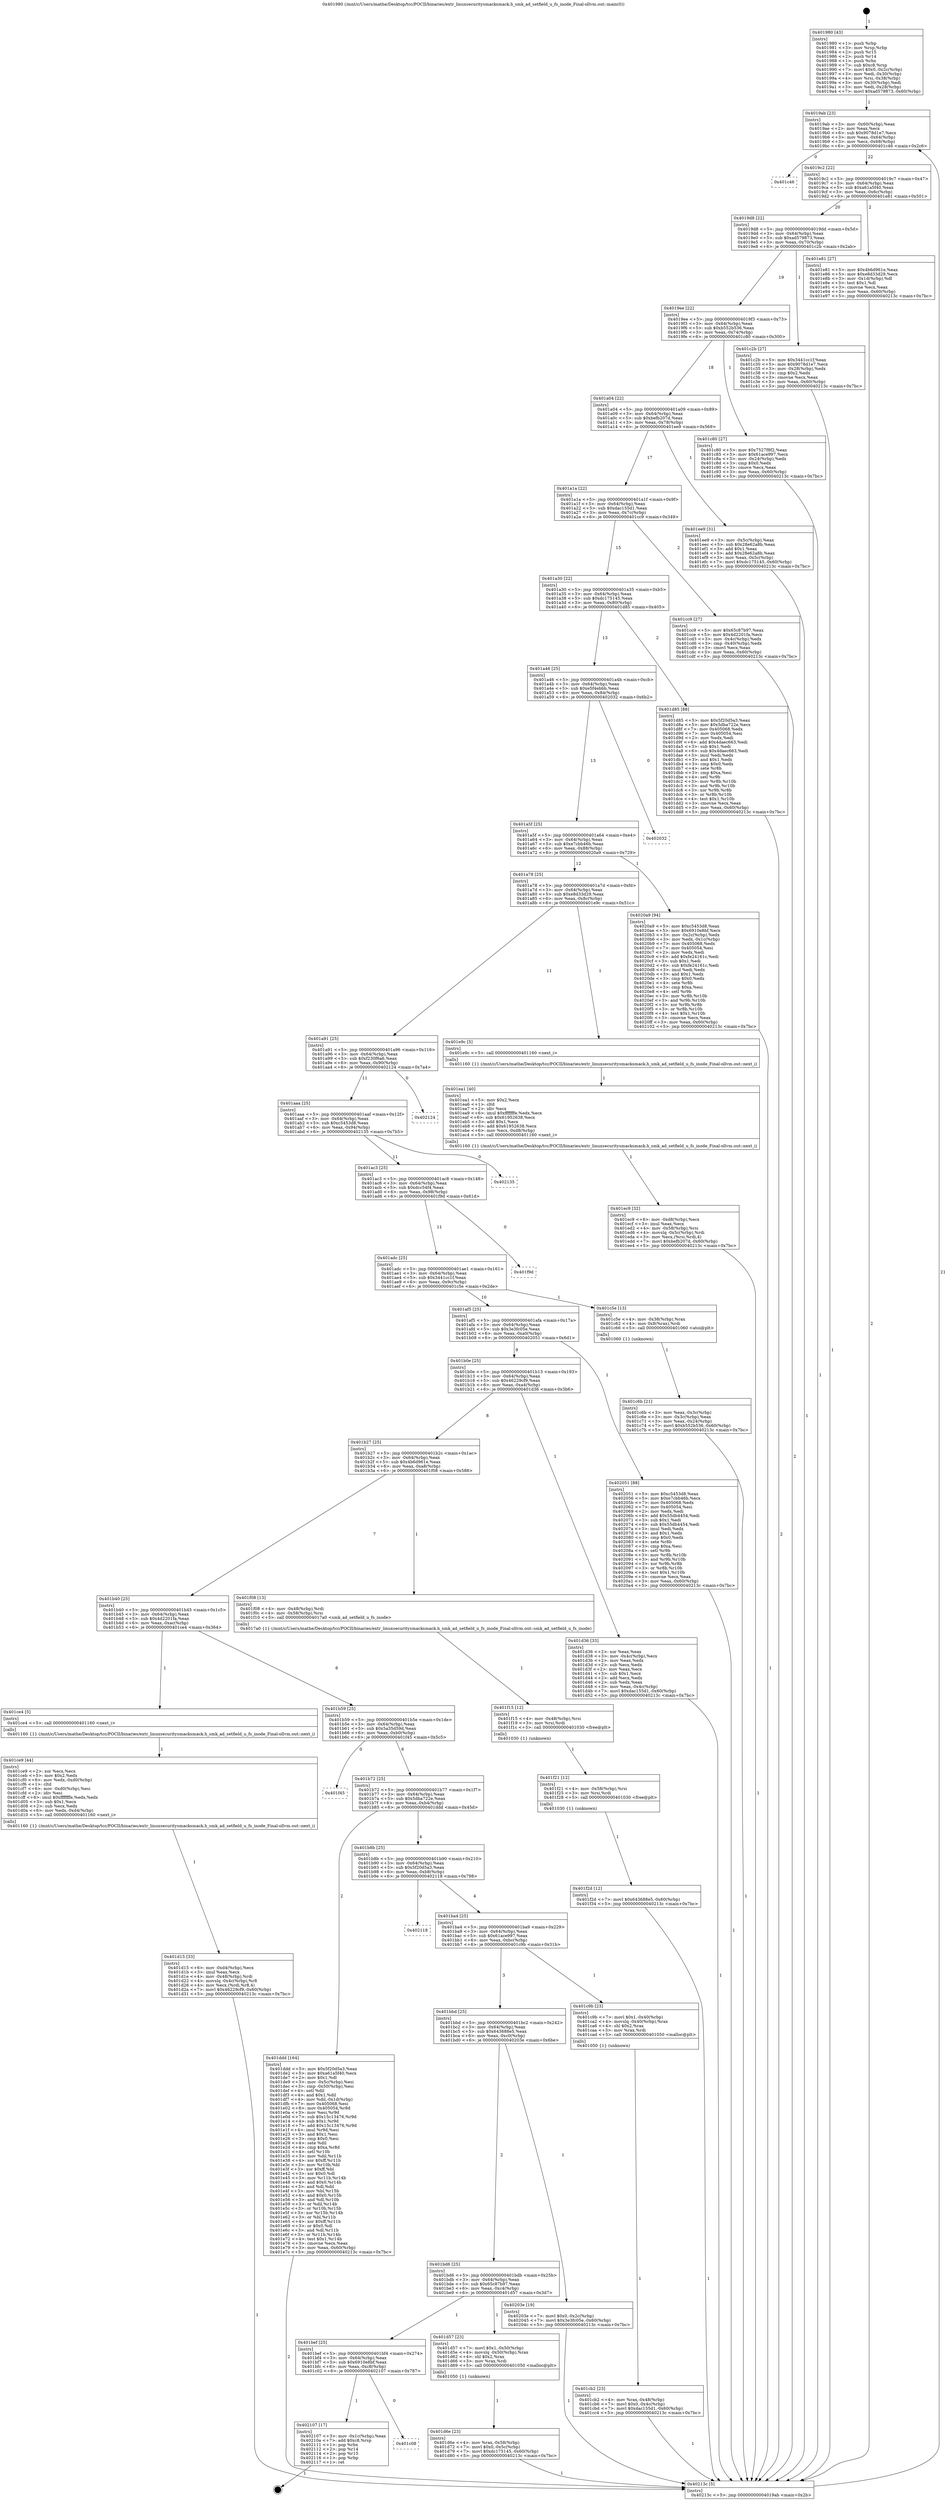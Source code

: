 digraph "0x401980" {
  label = "0x401980 (/mnt/c/Users/mathe/Desktop/tcc/POCII/binaries/extr_linuxsecuritysmacksmack.h_smk_ad_setfield_u_fs_inode_Final-ollvm.out::main(0))"
  labelloc = "t"
  node[shape=record]

  Entry [label="",width=0.3,height=0.3,shape=circle,fillcolor=black,style=filled]
  "0x4019ab" [label="{
     0x4019ab [23]\l
     | [instrs]\l
     &nbsp;&nbsp;0x4019ab \<+3\>: mov -0x60(%rbp),%eax\l
     &nbsp;&nbsp;0x4019ae \<+2\>: mov %eax,%ecx\l
     &nbsp;&nbsp;0x4019b0 \<+6\>: sub $0x9078d1e7,%ecx\l
     &nbsp;&nbsp;0x4019b6 \<+3\>: mov %eax,-0x64(%rbp)\l
     &nbsp;&nbsp;0x4019b9 \<+3\>: mov %ecx,-0x68(%rbp)\l
     &nbsp;&nbsp;0x4019bc \<+6\>: je 0000000000401c46 \<main+0x2c6\>\l
  }"]
  "0x401c46" [label="{
     0x401c46\l
  }", style=dashed]
  "0x4019c2" [label="{
     0x4019c2 [22]\l
     | [instrs]\l
     &nbsp;&nbsp;0x4019c2 \<+5\>: jmp 00000000004019c7 \<main+0x47\>\l
     &nbsp;&nbsp;0x4019c7 \<+3\>: mov -0x64(%rbp),%eax\l
     &nbsp;&nbsp;0x4019ca \<+5\>: sub $0xa61a5f40,%eax\l
     &nbsp;&nbsp;0x4019cf \<+3\>: mov %eax,-0x6c(%rbp)\l
     &nbsp;&nbsp;0x4019d2 \<+6\>: je 0000000000401e81 \<main+0x501\>\l
  }"]
  Exit [label="",width=0.3,height=0.3,shape=circle,fillcolor=black,style=filled,peripheries=2]
  "0x401e81" [label="{
     0x401e81 [27]\l
     | [instrs]\l
     &nbsp;&nbsp;0x401e81 \<+5\>: mov $0x4b6d961e,%eax\l
     &nbsp;&nbsp;0x401e86 \<+5\>: mov $0xe8d33d29,%ecx\l
     &nbsp;&nbsp;0x401e8b \<+3\>: mov -0x1d(%rbp),%dl\l
     &nbsp;&nbsp;0x401e8e \<+3\>: test $0x1,%dl\l
     &nbsp;&nbsp;0x401e91 \<+3\>: cmovne %ecx,%eax\l
     &nbsp;&nbsp;0x401e94 \<+3\>: mov %eax,-0x60(%rbp)\l
     &nbsp;&nbsp;0x401e97 \<+5\>: jmp 000000000040213c \<main+0x7bc\>\l
  }"]
  "0x4019d8" [label="{
     0x4019d8 [22]\l
     | [instrs]\l
     &nbsp;&nbsp;0x4019d8 \<+5\>: jmp 00000000004019dd \<main+0x5d\>\l
     &nbsp;&nbsp;0x4019dd \<+3\>: mov -0x64(%rbp),%eax\l
     &nbsp;&nbsp;0x4019e0 \<+5\>: sub $0xad579873,%eax\l
     &nbsp;&nbsp;0x4019e5 \<+3\>: mov %eax,-0x70(%rbp)\l
     &nbsp;&nbsp;0x4019e8 \<+6\>: je 0000000000401c2b \<main+0x2ab\>\l
  }"]
  "0x401c08" [label="{
     0x401c08\l
  }", style=dashed]
  "0x401c2b" [label="{
     0x401c2b [27]\l
     | [instrs]\l
     &nbsp;&nbsp;0x401c2b \<+5\>: mov $0x3441cc1f,%eax\l
     &nbsp;&nbsp;0x401c30 \<+5\>: mov $0x9078d1e7,%ecx\l
     &nbsp;&nbsp;0x401c35 \<+3\>: mov -0x28(%rbp),%edx\l
     &nbsp;&nbsp;0x401c38 \<+3\>: cmp $0x2,%edx\l
     &nbsp;&nbsp;0x401c3b \<+3\>: cmovne %ecx,%eax\l
     &nbsp;&nbsp;0x401c3e \<+3\>: mov %eax,-0x60(%rbp)\l
     &nbsp;&nbsp;0x401c41 \<+5\>: jmp 000000000040213c \<main+0x7bc\>\l
  }"]
  "0x4019ee" [label="{
     0x4019ee [22]\l
     | [instrs]\l
     &nbsp;&nbsp;0x4019ee \<+5\>: jmp 00000000004019f3 \<main+0x73\>\l
     &nbsp;&nbsp;0x4019f3 \<+3\>: mov -0x64(%rbp),%eax\l
     &nbsp;&nbsp;0x4019f6 \<+5\>: sub $0xb552b536,%eax\l
     &nbsp;&nbsp;0x4019fb \<+3\>: mov %eax,-0x74(%rbp)\l
     &nbsp;&nbsp;0x4019fe \<+6\>: je 0000000000401c80 \<main+0x300\>\l
  }"]
  "0x40213c" [label="{
     0x40213c [5]\l
     | [instrs]\l
     &nbsp;&nbsp;0x40213c \<+5\>: jmp 00000000004019ab \<main+0x2b\>\l
  }"]
  "0x401980" [label="{
     0x401980 [43]\l
     | [instrs]\l
     &nbsp;&nbsp;0x401980 \<+1\>: push %rbp\l
     &nbsp;&nbsp;0x401981 \<+3\>: mov %rsp,%rbp\l
     &nbsp;&nbsp;0x401984 \<+2\>: push %r15\l
     &nbsp;&nbsp;0x401986 \<+2\>: push %r14\l
     &nbsp;&nbsp;0x401988 \<+1\>: push %rbx\l
     &nbsp;&nbsp;0x401989 \<+7\>: sub $0xc8,%rsp\l
     &nbsp;&nbsp;0x401990 \<+7\>: movl $0x0,-0x2c(%rbp)\l
     &nbsp;&nbsp;0x401997 \<+3\>: mov %edi,-0x30(%rbp)\l
     &nbsp;&nbsp;0x40199a \<+4\>: mov %rsi,-0x38(%rbp)\l
     &nbsp;&nbsp;0x40199e \<+3\>: mov -0x30(%rbp),%edi\l
     &nbsp;&nbsp;0x4019a1 \<+3\>: mov %edi,-0x28(%rbp)\l
     &nbsp;&nbsp;0x4019a4 \<+7\>: movl $0xad579873,-0x60(%rbp)\l
  }"]
  "0x402107" [label="{
     0x402107 [17]\l
     | [instrs]\l
     &nbsp;&nbsp;0x402107 \<+3\>: mov -0x1c(%rbp),%eax\l
     &nbsp;&nbsp;0x40210a \<+7\>: add $0xc8,%rsp\l
     &nbsp;&nbsp;0x402111 \<+1\>: pop %rbx\l
     &nbsp;&nbsp;0x402112 \<+2\>: pop %r14\l
     &nbsp;&nbsp;0x402114 \<+2\>: pop %r15\l
     &nbsp;&nbsp;0x402116 \<+1\>: pop %rbp\l
     &nbsp;&nbsp;0x402117 \<+1\>: ret\l
  }"]
  "0x401c80" [label="{
     0x401c80 [27]\l
     | [instrs]\l
     &nbsp;&nbsp;0x401c80 \<+5\>: mov $0x7527f8f2,%eax\l
     &nbsp;&nbsp;0x401c85 \<+5\>: mov $0x61ace997,%ecx\l
     &nbsp;&nbsp;0x401c8a \<+3\>: mov -0x24(%rbp),%edx\l
     &nbsp;&nbsp;0x401c8d \<+3\>: cmp $0x0,%edx\l
     &nbsp;&nbsp;0x401c90 \<+3\>: cmove %ecx,%eax\l
     &nbsp;&nbsp;0x401c93 \<+3\>: mov %eax,-0x60(%rbp)\l
     &nbsp;&nbsp;0x401c96 \<+5\>: jmp 000000000040213c \<main+0x7bc\>\l
  }"]
  "0x401a04" [label="{
     0x401a04 [22]\l
     | [instrs]\l
     &nbsp;&nbsp;0x401a04 \<+5\>: jmp 0000000000401a09 \<main+0x89\>\l
     &nbsp;&nbsp;0x401a09 \<+3\>: mov -0x64(%rbp),%eax\l
     &nbsp;&nbsp;0x401a0c \<+5\>: sub $0xbefb207d,%eax\l
     &nbsp;&nbsp;0x401a11 \<+3\>: mov %eax,-0x78(%rbp)\l
     &nbsp;&nbsp;0x401a14 \<+6\>: je 0000000000401ee9 \<main+0x569\>\l
  }"]
  "0x401f2d" [label="{
     0x401f2d [12]\l
     | [instrs]\l
     &nbsp;&nbsp;0x401f2d \<+7\>: movl $0x643688e5,-0x60(%rbp)\l
     &nbsp;&nbsp;0x401f34 \<+5\>: jmp 000000000040213c \<main+0x7bc\>\l
  }"]
  "0x401ee9" [label="{
     0x401ee9 [31]\l
     | [instrs]\l
     &nbsp;&nbsp;0x401ee9 \<+3\>: mov -0x5c(%rbp),%eax\l
     &nbsp;&nbsp;0x401eec \<+5\>: sub $0x28e62a8b,%eax\l
     &nbsp;&nbsp;0x401ef1 \<+3\>: add $0x1,%eax\l
     &nbsp;&nbsp;0x401ef4 \<+5\>: add $0x28e62a8b,%eax\l
     &nbsp;&nbsp;0x401ef9 \<+3\>: mov %eax,-0x5c(%rbp)\l
     &nbsp;&nbsp;0x401efc \<+7\>: movl $0xdc175145,-0x60(%rbp)\l
     &nbsp;&nbsp;0x401f03 \<+5\>: jmp 000000000040213c \<main+0x7bc\>\l
  }"]
  "0x401a1a" [label="{
     0x401a1a [22]\l
     | [instrs]\l
     &nbsp;&nbsp;0x401a1a \<+5\>: jmp 0000000000401a1f \<main+0x9f\>\l
     &nbsp;&nbsp;0x401a1f \<+3\>: mov -0x64(%rbp),%eax\l
     &nbsp;&nbsp;0x401a22 \<+5\>: sub $0xdac155d1,%eax\l
     &nbsp;&nbsp;0x401a27 \<+3\>: mov %eax,-0x7c(%rbp)\l
     &nbsp;&nbsp;0x401a2a \<+6\>: je 0000000000401cc9 \<main+0x349\>\l
  }"]
  "0x401f21" [label="{
     0x401f21 [12]\l
     | [instrs]\l
     &nbsp;&nbsp;0x401f21 \<+4\>: mov -0x58(%rbp),%rsi\l
     &nbsp;&nbsp;0x401f25 \<+3\>: mov %rsi,%rdi\l
     &nbsp;&nbsp;0x401f28 \<+5\>: call 0000000000401030 \<free@plt\>\l
     | [calls]\l
     &nbsp;&nbsp;0x401030 \{1\} (unknown)\l
  }"]
  "0x401cc9" [label="{
     0x401cc9 [27]\l
     | [instrs]\l
     &nbsp;&nbsp;0x401cc9 \<+5\>: mov $0x65c87b97,%eax\l
     &nbsp;&nbsp;0x401cce \<+5\>: mov $0x4d2201fa,%ecx\l
     &nbsp;&nbsp;0x401cd3 \<+3\>: mov -0x4c(%rbp),%edx\l
     &nbsp;&nbsp;0x401cd6 \<+3\>: cmp -0x40(%rbp),%edx\l
     &nbsp;&nbsp;0x401cd9 \<+3\>: cmovl %ecx,%eax\l
     &nbsp;&nbsp;0x401cdc \<+3\>: mov %eax,-0x60(%rbp)\l
     &nbsp;&nbsp;0x401cdf \<+5\>: jmp 000000000040213c \<main+0x7bc\>\l
  }"]
  "0x401a30" [label="{
     0x401a30 [22]\l
     | [instrs]\l
     &nbsp;&nbsp;0x401a30 \<+5\>: jmp 0000000000401a35 \<main+0xb5\>\l
     &nbsp;&nbsp;0x401a35 \<+3\>: mov -0x64(%rbp),%eax\l
     &nbsp;&nbsp;0x401a38 \<+5\>: sub $0xdc175145,%eax\l
     &nbsp;&nbsp;0x401a3d \<+3\>: mov %eax,-0x80(%rbp)\l
     &nbsp;&nbsp;0x401a40 \<+6\>: je 0000000000401d85 \<main+0x405\>\l
  }"]
  "0x401f15" [label="{
     0x401f15 [12]\l
     | [instrs]\l
     &nbsp;&nbsp;0x401f15 \<+4\>: mov -0x48(%rbp),%rsi\l
     &nbsp;&nbsp;0x401f19 \<+3\>: mov %rsi,%rdi\l
     &nbsp;&nbsp;0x401f1c \<+5\>: call 0000000000401030 \<free@plt\>\l
     | [calls]\l
     &nbsp;&nbsp;0x401030 \{1\} (unknown)\l
  }"]
  "0x401d85" [label="{
     0x401d85 [88]\l
     | [instrs]\l
     &nbsp;&nbsp;0x401d85 \<+5\>: mov $0x5f20d5a3,%eax\l
     &nbsp;&nbsp;0x401d8a \<+5\>: mov $0x5dba722e,%ecx\l
     &nbsp;&nbsp;0x401d8f \<+7\>: mov 0x405068,%edx\l
     &nbsp;&nbsp;0x401d96 \<+7\>: mov 0x405054,%esi\l
     &nbsp;&nbsp;0x401d9d \<+2\>: mov %edx,%edi\l
     &nbsp;&nbsp;0x401d9f \<+6\>: add $0x4daec663,%edi\l
     &nbsp;&nbsp;0x401da5 \<+3\>: sub $0x1,%edi\l
     &nbsp;&nbsp;0x401da8 \<+6\>: sub $0x4daec663,%edi\l
     &nbsp;&nbsp;0x401dae \<+3\>: imul %edi,%edx\l
     &nbsp;&nbsp;0x401db1 \<+3\>: and $0x1,%edx\l
     &nbsp;&nbsp;0x401db4 \<+3\>: cmp $0x0,%edx\l
     &nbsp;&nbsp;0x401db7 \<+4\>: sete %r8b\l
     &nbsp;&nbsp;0x401dbb \<+3\>: cmp $0xa,%esi\l
     &nbsp;&nbsp;0x401dbe \<+4\>: setl %r9b\l
     &nbsp;&nbsp;0x401dc2 \<+3\>: mov %r8b,%r10b\l
     &nbsp;&nbsp;0x401dc5 \<+3\>: and %r9b,%r10b\l
     &nbsp;&nbsp;0x401dc8 \<+3\>: xor %r9b,%r8b\l
     &nbsp;&nbsp;0x401dcb \<+3\>: or %r8b,%r10b\l
     &nbsp;&nbsp;0x401dce \<+4\>: test $0x1,%r10b\l
     &nbsp;&nbsp;0x401dd2 \<+3\>: cmovne %ecx,%eax\l
     &nbsp;&nbsp;0x401dd5 \<+3\>: mov %eax,-0x60(%rbp)\l
     &nbsp;&nbsp;0x401dd8 \<+5\>: jmp 000000000040213c \<main+0x7bc\>\l
  }"]
  "0x401a46" [label="{
     0x401a46 [25]\l
     | [instrs]\l
     &nbsp;&nbsp;0x401a46 \<+5\>: jmp 0000000000401a4b \<main+0xcb\>\l
     &nbsp;&nbsp;0x401a4b \<+3\>: mov -0x64(%rbp),%eax\l
     &nbsp;&nbsp;0x401a4e \<+5\>: sub $0xe5f4ebbb,%eax\l
     &nbsp;&nbsp;0x401a53 \<+6\>: mov %eax,-0x84(%rbp)\l
     &nbsp;&nbsp;0x401a59 \<+6\>: je 0000000000402032 \<main+0x6b2\>\l
  }"]
  "0x401ec9" [label="{
     0x401ec9 [32]\l
     | [instrs]\l
     &nbsp;&nbsp;0x401ec9 \<+6\>: mov -0xd8(%rbp),%ecx\l
     &nbsp;&nbsp;0x401ecf \<+3\>: imul %eax,%ecx\l
     &nbsp;&nbsp;0x401ed2 \<+4\>: mov -0x58(%rbp),%rsi\l
     &nbsp;&nbsp;0x401ed6 \<+4\>: movslq -0x5c(%rbp),%rdi\l
     &nbsp;&nbsp;0x401eda \<+3\>: mov %ecx,(%rsi,%rdi,4)\l
     &nbsp;&nbsp;0x401edd \<+7\>: movl $0xbefb207d,-0x60(%rbp)\l
     &nbsp;&nbsp;0x401ee4 \<+5\>: jmp 000000000040213c \<main+0x7bc\>\l
  }"]
  "0x402032" [label="{
     0x402032\l
  }", style=dashed]
  "0x401a5f" [label="{
     0x401a5f [25]\l
     | [instrs]\l
     &nbsp;&nbsp;0x401a5f \<+5\>: jmp 0000000000401a64 \<main+0xe4\>\l
     &nbsp;&nbsp;0x401a64 \<+3\>: mov -0x64(%rbp),%eax\l
     &nbsp;&nbsp;0x401a67 \<+5\>: sub $0xe7cbb46b,%eax\l
     &nbsp;&nbsp;0x401a6c \<+6\>: mov %eax,-0x88(%rbp)\l
     &nbsp;&nbsp;0x401a72 \<+6\>: je 00000000004020a9 \<main+0x729\>\l
  }"]
  "0x401ea1" [label="{
     0x401ea1 [40]\l
     | [instrs]\l
     &nbsp;&nbsp;0x401ea1 \<+5\>: mov $0x2,%ecx\l
     &nbsp;&nbsp;0x401ea6 \<+1\>: cltd\l
     &nbsp;&nbsp;0x401ea7 \<+2\>: idiv %ecx\l
     &nbsp;&nbsp;0x401ea9 \<+6\>: imul $0xfffffffe,%edx,%ecx\l
     &nbsp;&nbsp;0x401eaf \<+6\>: sub $0x61952638,%ecx\l
     &nbsp;&nbsp;0x401eb5 \<+3\>: add $0x1,%ecx\l
     &nbsp;&nbsp;0x401eb8 \<+6\>: add $0x61952638,%ecx\l
     &nbsp;&nbsp;0x401ebe \<+6\>: mov %ecx,-0xd8(%rbp)\l
     &nbsp;&nbsp;0x401ec4 \<+5\>: call 0000000000401160 \<next_i\>\l
     | [calls]\l
     &nbsp;&nbsp;0x401160 \{1\} (/mnt/c/Users/mathe/Desktop/tcc/POCII/binaries/extr_linuxsecuritysmacksmack.h_smk_ad_setfield_u_fs_inode_Final-ollvm.out::next_i)\l
  }"]
  "0x4020a9" [label="{
     0x4020a9 [94]\l
     | [instrs]\l
     &nbsp;&nbsp;0x4020a9 \<+5\>: mov $0xc5453d8,%eax\l
     &nbsp;&nbsp;0x4020ae \<+5\>: mov $0x6910e8bf,%ecx\l
     &nbsp;&nbsp;0x4020b3 \<+3\>: mov -0x2c(%rbp),%edx\l
     &nbsp;&nbsp;0x4020b6 \<+3\>: mov %edx,-0x1c(%rbp)\l
     &nbsp;&nbsp;0x4020b9 \<+7\>: mov 0x405068,%edx\l
     &nbsp;&nbsp;0x4020c0 \<+7\>: mov 0x405054,%esi\l
     &nbsp;&nbsp;0x4020c7 \<+2\>: mov %edx,%edi\l
     &nbsp;&nbsp;0x4020c9 \<+6\>: add $0xfe24161c,%edi\l
     &nbsp;&nbsp;0x4020cf \<+3\>: sub $0x1,%edi\l
     &nbsp;&nbsp;0x4020d2 \<+6\>: sub $0xfe24161c,%edi\l
     &nbsp;&nbsp;0x4020d8 \<+3\>: imul %edi,%edx\l
     &nbsp;&nbsp;0x4020db \<+3\>: and $0x1,%edx\l
     &nbsp;&nbsp;0x4020de \<+3\>: cmp $0x0,%edx\l
     &nbsp;&nbsp;0x4020e1 \<+4\>: sete %r8b\l
     &nbsp;&nbsp;0x4020e5 \<+3\>: cmp $0xa,%esi\l
     &nbsp;&nbsp;0x4020e8 \<+4\>: setl %r9b\l
     &nbsp;&nbsp;0x4020ec \<+3\>: mov %r8b,%r10b\l
     &nbsp;&nbsp;0x4020ef \<+3\>: and %r9b,%r10b\l
     &nbsp;&nbsp;0x4020f2 \<+3\>: xor %r9b,%r8b\l
     &nbsp;&nbsp;0x4020f5 \<+3\>: or %r8b,%r10b\l
     &nbsp;&nbsp;0x4020f8 \<+4\>: test $0x1,%r10b\l
     &nbsp;&nbsp;0x4020fc \<+3\>: cmovne %ecx,%eax\l
     &nbsp;&nbsp;0x4020ff \<+3\>: mov %eax,-0x60(%rbp)\l
     &nbsp;&nbsp;0x402102 \<+5\>: jmp 000000000040213c \<main+0x7bc\>\l
  }"]
  "0x401a78" [label="{
     0x401a78 [25]\l
     | [instrs]\l
     &nbsp;&nbsp;0x401a78 \<+5\>: jmp 0000000000401a7d \<main+0xfd\>\l
     &nbsp;&nbsp;0x401a7d \<+3\>: mov -0x64(%rbp),%eax\l
     &nbsp;&nbsp;0x401a80 \<+5\>: sub $0xe8d33d29,%eax\l
     &nbsp;&nbsp;0x401a85 \<+6\>: mov %eax,-0x8c(%rbp)\l
     &nbsp;&nbsp;0x401a8b \<+6\>: je 0000000000401e9c \<main+0x51c\>\l
  }"]
  "0x401d6e" [label="{
     0x401d6e [23]\l
     | [instrs]\l
     &nbsp;&nbsp;0x401d6e \<+4\>: mov %rax,-0x58(%rbp)\l
     &nbsp;&nbsp;0x401d72 \<+7\>: movl $0x0,-0x5c(%rbp)\l
     &nbsp;&nbsp;0x401d79 \<+7\>: movl $0xdc175145,-0x60(%rbp)\l
     &nbsp;&nbsp;0x401d80 \<+5\>: jmp 000000000040213c \<main+0x7bc\>\l
  }"]
  "0x401e9c" [label="{
     0x401e9c [5]\l
     | [instrs]\l
     &nbsp;&nbsp;0x401e9c \<+5\>: call 0000000000401160 \<next_i\>\l
     | [calls]\l
     &nbsp;&nbsp;0x401160 \{1\} (/mnt/c/Users/mathe/Desktop/tcc/POCII/binaries/extr_linuxsecuritysmacksmack.h_smk_ad_setfield_u_fs_inode_Final-ollvm.out::next_i)\l
  }"]
  "0x401a91" [label="{
     0x401a91 [25]\l
     | [instrs]\l
     &nbsp;&nbsp;0x401a91 \<+5\>: jmp 0000000000401a96 \<main+0x116\>\l
     &nbsp;&nbsp;0x401a96 \<+3\>: mov -0x64(%rbp),%eax\l
     &nbsp;&nbsp;0x401a99 \<+5\>: sub $0xf230f6a6,%eax\l
     &nbsp;&nbsp;0x401a9e \<+6\>: mov %eax,-0x90(%rbp)\l
     &nbsp;&nbsp;0x401aa4 \<+6\>: je 0000000000402124 \<main+0x7a4\>\l
  }"]
  "0x401bef" [label="{
     0x401bef [25]\l
     | [instrs]\l
     &nbsp;&nbsp;0x401bef \<+5\>: jmp 0000000000401bf4 \<main+0x274\>\l
     &nbsp;&nbsp;0x401bf4 \<+3\>: mov -0x64(%rbp),%eax\l
     &nbsp;&nbsp;0x401bf7 \<+5\>: sub $0x6910e8bf,%eax\l
     &nbsp;&nbsp;0x401bfc \<+6\>: mov %eax,-0xc8(%rbp)\l
     &nbsp;&nbsp;0x401c02 \<+6\>: je 0000000000402107 \<main+0x787\>\l
  }"]
  "0x402124" [label="{
     0x402124\l
  }", style=dashed]
  "0x401aaa" [label="{
     0x401aaa [25]\l
     | [instrs]\l
     &nbsp;&nbsp;0x401aaa \<+5\>: jmp 0000000000401aaf \<main+0x12f\>\l
     &nbsp;&nbsp;0x401aaf \<+3\>: mov -0x64(%rbp),%eax\l
     &nbsp;&nbsp;0x401ab2 \<+5\>: sub $0xc5453d8,%eax\l
     &nbsp;&nbsp;0x401ab7 \<+6\>: mov %eax,-0x94(%rbp)\l
     &nbsp;&nbsp;0x401abd \<+6\>: je 0000000000402135 \<main+0x7b5\>\l
  }"]
  "0x401d57" [label="{
     0x401d57 [23]\l
     | [instrs]\l
     &nbsp;&nbsp;0x401d57 \<+7\>: movl $0x1,-0x50(%rbp)\l
     &nbsp;&nbsp;0x401d5e \<+4\>: movslq -0x50(%rbp),%rax\l
     &nbsp;&nbsp;0x401d62 \<+4\>: shl $0x2,%rax\l
     &nbsp;&nbsp;0x401d66 \<+3\>: mov %rax,%rdi\l
     &nbsp;&nbsp;0x401d69 \<+5\>: call 0000000000401050 \<malloc@plt\>\l
     | [calls]\l
     &nbsp;&nbsp;0x401050 \{1\} (unknown)\l
  }"]
  "0x402135" [label="{
     0x402135\l
  }", style=dashed]
  "0x401ac3" [label="{
     0x401ac3 [25]\l
     | [instrs]\l
     &nbsp;&nbsp;0x401ac3 \<+5\>: jmp 0000000000401ac8 \<main+0x148\>\l
     &nbsp;&nbsp;0x401ac8 \<+3\>: mov -0x64(%rbp),%eax\l
     &nbsp;&nbsp;0x401acb \<+5\>: sub $0xdcc54f4,%eax\l
     &nbsp;&nbsp;0x401ad0 \<+6\>: mov %eax,-0x98(%rbp)\l
     &nbsp;&nbsp;0x401ad6 \<+6\>: je 0000000000401f9d \<main+0x61d\>\l
  }"]
  "0x401bd6" [label="{
     0x401bd6 [25]\l
     | [instrs]\l
     &nbsp;&nbsp;0x401bd6 \<+5\>: jmp 0000000000401bdb \<main+0x25b\>\l
     &nbsp;&nbsp;0x401bdb \<+3\>: mov -0x64(%rbp),%eax\l
     &nbsp;&nbsp;0x401bde \<+5\>: sub $0x65c87b97,%eax\l
     &nbsp;&nbsp;0x401be3 \<+6\>: mov %eax,-0xc4(%rbp)\l
     &nbsp;&nbsp;0x401be9 \<+6\>: je 0000000000401d57 \<main+0x3d7\>\l
  }"]
  "0x401f9d" [label="{
     0x401f9d\l
  }", style=dashed]
  "0x401adc" [label="{
     0x401adc [25]\l
     | [instrs]\l
     &nbsp;&nbsp;0x401adc \<+5\>: jmp 0000000000401ae1 \<main+0x161\>\l
     &nbsp;&nbsp;0x401ae1 \<+3\>: mov -0x64(%rbp),%eax\l
     &nbsp;&nbsp;0x401ae4 \<+5\>: sub $0x3441cc1f,%eax\l
     &nbsp;&nbsp;0x401ae9 \<+6\>: mov %eax,-0x9c(%rbp)\l
     &nbsp;&nbsp;0x401aef \<+6\>: je 0000000000401c5e \<main+0x2de\>\l
  }"]
  "0x40203e" [label="{
     0x40203e [19]\l
     | [instrs]\l
     &nbsp;&nbsp;0x40203e \<+7\>: movl $0x0,-0x2c(%rbp)\l
     &nbsp;&nbsp;0x402045 \<+7\>: movl $0x3e3fc05e,-0x60(%rbp)\l
     &nbsp;&nbsp;0x40204c \<+5\>: jmp 000000000040213c \<main+0x7bc\>\l
  }"]
  "0x401c5e" [label="{
     0x401c5e [13]\l
     | [instrs]\l
     &nbsp;&nbsp;0x401c5e \<+4\>: mov -0x38(%rbp),%rax\l
     &nbsp;&nbsp;0x401c62 \<+4\>: mov 0x8(%rax),%rdi\l
     &nbsp;&nbsp;0x401c66 \<+5\>: call 0000000000401060 \<atoi@plt\>\l
     | [calls]\l
     &nbsp;&nbsp;0x401060 \{1\} (unknown)\l
  }"]
  "0x401af5" [label="{
     0x401af5 [25]\l
     | [instrs]\l
     &nbsp;&nbsp;0x401af5 \<+5\>: jmp 0000000000401afa \<main+0x17a\>\l
     &nbsp;&nbsp;0x401afa \<+3\>: mov -0x64(%rbp),%eax\l
     &nbsp;&nbsp;0x401afd \<+5\>: sub $0x3e3fc05e,%eax\l
     &nbsp;&nbsp;0x401b02 \<+6\>: mov %eax,-0xa0(%rbp)\l
     &nbsp;&nbsp;0x401b08 \<+6\>: je 0000000000402051 \<main+0x6d1\>\l
  }"]
  "0x401c6b" [label="{
     0x401c6b [21]\l
     | [instrs]\l
     &nbsp;&nbsp;0x401c6b \<+3\>: mov %eax,-0x3c(%rbp)\l
     &nbsp;&nbsp;0x401c6e \<+3\>: mov -0x3c(%rbp),%eax\l
     &nbsp;&nbsp;0x401c71 \<+3\>: mov %eax,-0x24(%rbp)\l
     &nbsp;&nbsp;0x401c74 \<+7\>: movl $0xb552b536,-0x60(%rbp)\l
     &nbsp;&nbsp;0x401c7b \<+5\>: jmp 000000000040213c \<main+0x7bc\>\l
  }"]
  "0x401d15" [label="{
     0x401d15 [33]\l
     | [instrs]\l
     &nbsp;&nbsp;0x401d15 \<+6\>: mov -0xd4(%rbp),%ecx\l
     &nbsp;&nbsp;0x401d1b \<+3\>: imul %eax,%ecx\l
     &nbsp;&nbsp;0x401d1e \<+4\>: mov -0x48(%rbp),%rdi\l
     &nbsp;&nbsp;0x401d22 \<+4\>: movslq -0x4c(%rbp),%r8\l
     &nbsp;&nbsp;0x401d26 \<+4\>: mov %ecx,(%rdi,%r8,4)\l
     &nbsp;&nbsp;0x401d2a \<+7\>: movl $0x46229cf9,-0x60(%rbp)\l
     &nbsp;&nbsp;0x401d31 \<+5\>: jmp 000000000040213c \<main+0x7bc\>\l
  }"]
  "0x402051" [label="{
     0x402051 [88]\l
     | [instrs]\l
     &nbsp;&nbsp;0x402051 \<+5\>: mov $0xc5453d8,%eax\l
     &nbsp;&nbsp;0x402056 \<+5\>: mov $0xe7cbb46b,%ecx\l
     &nbsp;&nbsp;0x40205b \<+7\>: mov 0x405068,%edx\l
     &nbsp;&nbsp;0x402062 \<+7\>: mov 0x405054,%esi\l
     &nbsp;&nbsp;0x402069 \<+2\>: mov %edx,%edi\l
     &nbsp;&nbsp;0x40206b \<+6\>: add $0x55db4454,%edi\l
     &nbsp;&nbsp;0x402071 \<+3\>: sub $0x1,%edi\l
     &nbsp;&nbsp;0x402074 \<+6\>: sub $0x55db4454,%edi\l
     &nbsp;&nbsp;0x40207a \<+3\>: imul %edi,%edx\l
     &nbsp;&nbsp;0x40207d \<+3\>: and $0x1,%edx\l
     &nbsp;&nbsp;0x402080 \<+3\>: cmp $0x0,%edx\l
     &nbsp;&nbsp;0x402083 \<+4\>: sete %r8b\l
     &nbsp;&nbsp;0x402087 \<+3\>: cmp $0xa,%esi\l
     &nbsp;&nbsp;0x40208a \<+4\>: setl %r9b\l
     &nbsp;&nbsp;0x40208e \<+3\>: mov %r8b,%r10b\l
     &nbsp;&nbsp;0x402091 \<+3\>: and %r9b,%r10b\l
     &nbsp;&nbsp;0x402094 \<+3\>: xor %r9b,%r8b\l
     &nbsp;&nbsp;0x402097 \<+3\>: or %r8b,%r10b\l
     &nbsp;&nbsp;0x40209a \<+4\>: test $0x1,%r10b\l
     &nbsp;&nbsp;0x40209e \<+3\>: cmovne %ecx,%eax\l
     &nbsp;&nbsp;0x4020a1 \<+3\>: mov %eax,-0x60(%rbp)\l
     &nbsp;&nbsp;0x4020a4 \<+5\>: jmp 000000000040213c \<main+0x7bc\>\l
  }"]
  "0x401b0e" [label="{
     0x401b0e [25]\l
     | [instrs]\l
     &nbsp;&nbsp;0x401b0e \<+5\>: jmp 0000000000401b13 \<main+0x193\>\l
     &nbsp;&nbsp;0x401b13 \<+3\>: mov -0x64(%rbp),%eax\l
     &nbsp;&nbsp;0x401b16 \<+5\>: sub $0x46229cf9,%eax\l
     &nbsp;&nbsp;0x401b1b \<+6\>: mov %eax,-0xa4(%rbp)\l
     &nbsp;&nbsp;0x401b21 \<+6\>: je 0000000000401d36 \<main+0x3b6\>\l
  }"]
  "0x401ce9" [label="{
     0x401ce9 [44]\l
     | [instrs]\l
     &nbsp;&nbsp;0x401ce9 \<+2\>: xor %ecx,%ecx\l
     &nbsp;&nbsp;0x401ceb \<+5\>: mov $0x2,%edx\l
     &nbsp;&nbsp;0x401cf0 \<+6\>: mov %edx,-0xd0(%rbp)\l
     &nbsp;&nbsp;0x401cf6 \<+1\>: cltd\l
     &nbsp;&nbsp;0x401cf7 \<+6\>: mov -0xd0(%rbp),%esi\l
     &nbsp;&nbsp;0x401cfd \<+2\>: idiv %esi\l
     &nbsp;&nbsp;0x401cff \<+6\>: imul $0xfffffffe,%edx,%edx\l
     &nbsp;&nbsp;0x401d05 \<+3\>: sub $0x1,%ecx\l
     &nbsp;&nbsp;0x401d08 \<+2\>: sub %ecx,%edx\l
     &nbsp;&nbsp;0x401d0a \<+6\>: mov %edx,-0xd4(%rbp)\l
     &nbsp;&nbsp;0x401d10 \<+5\>: call 0000000000401160 \<next_i\>\l
     | [calls]\l
     &nbsp;&nbsp;0x401160 \{1\} (/mnt/c/Users/mathe/Desktop/tcc/POCII/binaries/extr_linuxsecuritysmacksmack.h_smk_ad_setfield_u_fs_inode_Final-ollvm.out::next_i)\l
  }"]
  "0x401d36" [label="{
     0x401d36 [33]\l
     | [instrs]\l
     &nbsp;&nbsp;0x401d36 \<+2\>: xor %eax,%eax\l
     &nbsp;&nbsp;0x401d38 \<+3\>: mov -0x4c(%rbp),%ecx\l
     &nbsp;&nbsp;0x401d3b \<+2\>: mov %eax,%edx\l
     &nbsp;&nbsp;0x401d3d \<+2\>: sub %ecx,%edx\l
     &nbsp;&nbsp;0x401d3f \<+2\>: mov %eax,%ecx\l
     &nbsp;&nbsp;0x401d41 \<+3\>: sub $0x1,%ecx\l
     &nbsp;&nbsp;0x401d44 \<+2\>: add %ecx,%edx\l
     &nbsp;&nbsp;0x401d46 \<+2\>: sub %edx,%eax\l
     &nbsp;&nbsp;0x401d48 \<+3\>: mov %eax,-0x4c(%rbp)\l
     &nbsp;&nbsp;0x401d4b \<+7\>: movl $0xdac155d1,-0x60(%rbp)\l
     &nbsp;&nbsp;0x401d52 \<+5\>: jmp 000000000040213c \<main+0x7bc\>\l
  }"]
  "0x401b27" [label="{
     0x401b27 [25]\l
     | [instrs]\l
     &nbsp;&nbsp;0x401b27 \<+5\>: jmp 0000000000401b2c \<main+0x1ac\>\l
     &nbsp;&nbsp;0x401b2c \<+3\>: mov -0x64(%rbp),%eax\l
     &nbsp;&nbsp;0x401b2f \<+5\>: sub $0x4b6d961e,%eax\l
     &nbsp;&nbsp;0x401b34 \<+6\>: mov %eax,-0xa8(%rbp)\l
     &nbsp;&nbsp;0x401b3a \<+6\>: je 0000000000401f08 \<main+0x588\>\l
  }"]
  "0x401cb2" [label="{
     0x401cb2 [23]\l
     | [instrs]\l
     &nbsp;&nbsp;0x401cb2 \<+4\>: mov %rax,-0x48(%rbp)\l
     &nbsp;&nbsp;0x401cb6 \<+7\>: movl $0x0,-0x4c(%rbp)\l
     &nbsp;&nbsp;0x401cbd \<+7\>: movl $0xdac155d1,-0x60(%rbp)\l
     &nbsp;&nbsp;0x401cc4 \<+5\>: jmp 000000000040213c \<main+0x7bc\>\l
  }"]
  "0x401f08" [label="{
     0x401f08 [13]\l
     | [instrs]\l
     &nbsp;&nbsp;0x401f08 \<+4\>: mov -0x48(%rbp),%rdi\l
     &nbsp;&nbsp;0x401f0c \<+4\>: mov -0x58(%rbp),%rsi\l
     &nbsp;&nbsp;0x401f10 \<+5\>: call 00000000004017a0 \<smk_ad_setfield_u_fs_inode\>\l
     | [calls]\l
     &nbsp;&nbsp;0x4017a0 \{1\} (/mnt/c/Users/mathe/Desktop/tcc/POCII/binaries/extr_linuxsecuritysmacksmack.h_smk_ad_setfield_u_fs_inode_Final-ollvm.out::smk_ad_setfield_u_fs_inode)\l
  }"]
  "0x401b40" [label="{
     0x401b40 [25]\l
     | [instrs]\l
     &nbsp;&nbsp;0x401b40 \<+5\>: jmp 0000000000401b45 \<main+0x1c5\>\l
     &nbsp;&nbsp;0x401b45 \<+3\>: mov -0x64(%rbp),%eax\l
     &nbsp;&nbsp;0x401b48 \<+5\>: sub $0x4d2201fa,%eax\l
     &nbsp;&nbsp;0x401b4d \<+6\>: mov %eax,-0xac(%rbp)\l
     &nbsp;&nbsp;0x401b53 \<+6\>: je 0000000000401ce4 \<main+0x364\>\l
  }"]
  "0x401bbd" [label="{
     0x401bbd [25]\l
     | [instrs]\l
     &nbsp;&nbsp;0x401bbd \<+5\>: jmp 0000000000401bc2 \<main+0x242\>\l
     &nbsp;&nbsp;0x401bc2 \<+3\>: mov -0x64(%rbp),%eax\l
     &nbsp;&nbsp;0x401bc5 \<+5\>: sub $0x643688e5,%eax\l
     &nbsp;&nbsp;0x401bca \<+6\>: mov %eax,-0xc0(%rbp)\l
     &nbsp;&nbsp;0x401bd0 \<+6\>: je 000000000040203e \<main+0x6be\>\l
  }"]
  "0x401ce4" [label="{
     0x401ce4 [5]\l
     | [instrs]\l
     &nbsp;&nbsp;0x401ce4 \<+5\>: call 0000000000401160 \<next_i\>\l
     | [calls]\l
     &nbsp;&nbsp;0x401160 \{1\} (/mnt/c/Users/mathe/Desktop/tcc/POCII/binaries/extr_linuxsecuritysmacksmack.h_smk_ad_setfield_u_fs_inode_Final-ollvm.out::next_i)\l
  }"]
  "0x401b59" [label="{
     0x401b59 [25]\l
     | [instrs]\l
     &nbsp;&nbsp;0x401b59 \<+5\>: jmp 0000000000401b5e \<main+0x1de\>\l
     &nbsp;&nbsp;0x401b5e \<+3\>: mov -0x64(%rbp),%eax\l
     &nbsp;&nbsp;0x401b61 \<+5\>: sub $0x5a35d59d,%eax\l
     &nbsp;&nbsp;0x401b66 \<+6\>: mov %eax,-0xb0(%rbp)\l
     &nbsp;&nbsp;0x401b6c \<+6\>: je 0000000000401f45 \<main+0x5c5\>\l
  }"]
  "0x401c9b" [label="{
     0x401c9b [23]\l
     | [instrs]\l
     &nbsp;&nbsp;0x401c9b \<+7\>: movl $0x1,-0x40(%rbp)\l
     &nbsp;&nbsp;0x401ca2 \<+4\>: movslq -0x40(%rbp),%rax\l
     &nbsp;&nbsp;0x401ca6 \<+4\>: shl $0x2,%rax\l
     &nbsp;&nbsp;0x401caa \<+3\>: mov %rax,%rdi\l
     &nbsp;&nbsp;0x401cad \<+5\>: call 0000000000401050 \<malloc@plt\>\l
     | [calls]\l
     &nbsp;&nbsp;0x401050 \{1\} (unknown)\l
  }"]
  "0x401f45" [label="{
     0x401f45\l
  }", style=dashed]
  "0x401b72" [label="{
     0x401b72 [25]\l
     | [instrs]\l
     &nbsp;&nbsp;0x401b72 \<+5\>: jmp 0000000000401b77 \<main+0x1f7\>\l
     &nbsp;&nbsp;0x401b77 \<+3\>: mov -0x64(%rbp),%eax\l
     &nbsp;&nbsp;0x401b7a \<+5\>: sub $0x5dba722e,%eax\l
     &nbsp;&nbsp;0x401b7f \<+6\>: mov %eax,-0xb4(%rbp)\l
     &nbsp;&nbsp;0x401b85 \<+6\>: je 0000000000401ddd \<main+0x45d\>\l
  }"]
  "0x401ba4" [label="{
     0x401ba4 [25]\l
     | [instrs]\l
     &nbsp;&nbsp;0x401ba4 \<+5\>: jmp 0000000000401ba9 \<main+0x229\>\l
     &nbsp;&nbsp;0x401ba9 \<+3\>: mov -0x64(%rbp),%eax\l
     &nbsp;&nbsp;0x401bac \<+5\>: sub $0x61ace997,%eax\l
     &nbsp;&nbsp;0x401bb1 \<+6\>: mov %eax,-0xbc(%rbp)\l
     &nbsp;&nbsp;0x401bb7 \<+6\>: je 0000000000401c9b \<main+0x31b\>\l
  }"]
  "0x401ddd" [label="{
     0x401ddd [164]\l
     | [instrs]\l
     &nbsp;&nbsp;0x401ddd \<+5\>: mov $0x5f20d5a3,%eax\l
     &nbsp;&nbsp;0x401de2 \<+5\>: mov $0xa61a5f40,%ecx\l
     &nbsp;&nbsp;0x401de7 \<+2\>: mov $0x1,%dl\l
     &nbsp;&nbsp;0x401de9 \<+3\>: mov -0x5c(%rbp),%esi\l
     &nbsp;&nbsp;0x401dec \<+3\>: cmp -0x50(%rbp),%esi\l
     &nbsp;&nbsp;0x401def \<+4\>: setl %dil\l
     &nbsp;&nbsp;0x401df3 \<+4\>: and $0x1,%dil\l
     &nbsp;&nbsp;0x401df7 \<+4\>: mov %dil,-0x1d(%rbp)\l
     &nbsp;&nbsp;0x401dfb \<+7\>: mov 0x405068,%esi\l
     &nbsp;&nbsp;0x401e02 \<+8\>: mov 0x405054,%r8d\l
     &nbsp;&nbsp;0x401e0a \<+3\>: mov %esi,%r9d\l
     &nbsp;&nbsp;0x401e0d \<+7\>: sub $0x15c13476,%r9d\l
     &nbsp;&nbsp;0x401e14 \<+4\>: sub $0x1,%r9d\l
     &nbsp;&nbsp;0x401e18 \<+7\>: add $0x15c13476,%r9d\l
     &nbsp;&nbsp;0x401e1f \<+4\>: imul %r9d,%esi\l
     &nbsp;&nbsp;0x401e23 \<+3\>: and $0x1,%esi\l
     &nbsp;&nbsp;0x401e26 \<+3\>: cmp $0x0,%esi\l
     &nbsp;&nbsp;0x401e29 \<+4\>: sete %dil\l
     &nbsp;&nbsp;0x401e2d \<+4\>: cmp $0xa,%r8d\l
     &nbsp;&nbsp;0x401e31 \<+4\>: setl %r10b\l
     &nbsp;&nbsp;0x401e35 \<+3\>: mov %dil,%r11b\l
     &nbsp;&nbsp;0x401e38 \<+4\>: xor $0xff,%r11b\l
     &nbsp;&nbsp;0x401e3c \<+3\>: mov %r10b,%bl\l
     &nbsp;&nbsp;0x401e3f \<+3\>: xor $0xff,%bl\l
     &nbsp;&nbsp;0x401e42 \<+3\>: xor $0x0,%dl\l
     &nbsp;&nbsp;0x401e45 \<+3\>: mov %r11b,%r14b\l
     &nbsp;&nbsp;0x401e48 \<+4\>: and $0x0,%r14b\l
     &nbsp;&nbsp;0x401e4c \<+3\>: and %dl,%dil\l
     &nbsp;&nbsp;0x401e4f \<+3\>: mov %bl,%r15b\l
     &nbsp;&nbsp;0x401e52 \<+4\>: and $0x0,%r15b\l
     &nbsp;&nbsp;0x401e56 \<+3\>: and %dl,%r10b\l
     &nbsp;&nbsp;0x401e59 \<+3\>: or %dil,%r14b\l
     &nbsp;&nbsp;0x401e5c \<+3\>: or %r10b,%r15b\l
     &nbsp;&nbsp;0x401e5f \<+3\>: xor %r15b,%r14b\l
     &nbsp;&nbsp;0x401e62 \<+3\>: or %bl,%r11b\l
     &nbsp;&nbsp;0x401e65 \<+4\>: xor $0xff,%r11b\l
     &nbsp;&nbsp;0x401e69 \<+3\>: or $0x0,%dl\l
     &nbsp;&nbsp;0x401e6c \<+3\>: and %dl,%r11b\l
     &nbsp;&nbsp;0x401e6f \<+3\>: or %r11b,%r14b\l
     &nbsp;&nbsp;0x401e72 \<+4\>: test $0x1,%r14b\l
     &nbsp;&nbsp;0x401e76 \<+3\>: cmovne %ecx,%eax\l
     &nbsp;&nbsp;0x401e79 \<+3\>: mov %eax,-0x60(%rbp)\l
     &nbsp;&nbsp;0x401e7c \<+5\>: jmp 000000000040213c \<main+0x7bc\>\l
  }"]
  "0x401b8b" [label="{
     0x401b8b [25]\l
     | [instrs]\l
     &nbsp;&nbsp;0x401b8b \<+5\>: jmp 0000000000401b90 \<main+0x210\>\l
     &nbsp;&nbsp;0x401b90 \<+3\>: mov -0x64(%rbp),%eax\l
     &nbsp;&nbsp;0x401b93 \<+5\>: sub $0x5f20d5a3,%eax\l
     &nbsp;&nbsp;0x401b98 \<+6\>: mov %eax,-0xb8(%rbp)\l
     &nbsp;&nbsp;0x401b9e \<+6\>: je 0000000000402118 \<main+0x798\>\l
  }"]
  "0x402118" [label="{
     0x402118\l
  }", style=dashed]
  Entry -> "0x401980" [label=" 1"]
  "0x4019ab" -> "0x401c46" [label=" 0"]
  "0x4019ab" -> "0x4019c2" [label=" 22"]
  "0x402107" -> Exit [label=" 1"]
  "0x4019c2" -> "0x401e81" [label=" 2"]
  "0x4019c2" -> "0x4019d8" [label=" 20"]
  "0x401bef" -> "0x401c08" [label=" 0"]
  "0x4019d8" -> "0x401c2b" [label=" 1"]
  "0x4019d8" -> "0x4019ee" [label=" 19"]
  "0x401c2b" -> "0x40213c" [label=" 1"]
  "0x401980" -> "0x4019ab" [label=" 1"]
  "0x40213c" -> "0x4019ab" [label=" 21"]
  "0x401bef" -> "0x402107" [label=" 1"]
  "0x4019ee" -> "0x401c80" [label=" 1"]
  "0x4019ee" -> "0x401a04" [label=" 18"]
  "0x4020a9" -> "0x40213c" [label=" 1"]
  "0x401a04" -> "0x401ee9" [label=" 1"]
  "0x401a04" -> "0x401a1a" [label=" 17"]
  "0x402051" -> "0x40213c" [label=" 1"]
  "0x401a1a" -> "0x401cc9" [label=" 2"]
  "0x401a1a" -> "0x401a30" [label=" 15"]
  "0x40203e" -> "0x40213c" [label=" 1"]
  "0x401a30" -> "0x401d85" [label=" 2"]
  "0x401a30" -> "0x401a46" [label=" 13"]
  "0x401f2d" -> "0x40213c" [label=" 1"]
  "0x401a46" -> "0x402032" [label=" 0"]
  "0x401a46" -> "0x401a5f" [label=" 13"]
  "0x401f21" -> "0x401f2d" [label=" 1"]
  "0x401a5f" -> "0x4020a9" [label=" 1"]
  "0x401a5f" -> "0x401a78" [label=" 12"]
  "0x401f15" -> "0x401f21" [label=" 1"]
  "0x401a78" -> "0x401e9c" [label=" 1"]
  "0x401a78" -> "0x401a91" [label=" 11"]
  "0x401f08" -> "0x401f15" [label=" 1"]
  "0x401a91" -> "0x402124" [label=" 0"]
  "0x401a91" -> "0x401aaa" [label=" 11"]
  "0x401ee9" -> "0x40213c" [label=" 1"]
  "0x401aaa" -> "0x402135" [label=" 0"]
  "0x401aaa" -> "0x401ac3" [label=" 11"]
  "0x401ec9" -> "0x40213c" [label=" 1"]
  "0x401ac3" -> "0x401f9d" [label=" 0"]
  "0x401ac3" -> "0x401adc" [label=" 11"]
  "0x401e9c" -> "0x401ea1" [label=" 1"]
  "0x401adc" -> "0x401c5e" [label=" 1"]
  "0x401adc" -> "0x401af5" [label=" 10"]
  "0x401c5e" -> "0x401c6b" [label=" 1"]
  "0x401c6b" -> "0x40213c" [label=" 1"]
  "0x401c80" -> "0x40213c" [label=" 1"]
  "0x401e81" -> "0x40213c" [label=" 2"]
  "0x401af5" -> "0x402051" [label=" 1"]
  "0x401af5" -> "0x401b0e" [label=" 9"]
  "0x401d85" -> "0x40213c" [label=" 2"]
  "0x401b0e" -> "0x401d36" [label=" 1"]
  "0x401b0e" -> "0x401b27" [label=" 8"]
  "0x401d6e" -> "0x40213c" [label=" 1"]
  "0x401b27" -> "0x401f08" [label=" 1"]
  "0x401b27" -> "0x401b40" [label=" 7"]
  "0x401d57" -> "0x401d6e" [label=" 1"]
  "0x401b40" -> "0x401ce4" [label=" 1"]
  "0x401b40" -> "0x401b59" [label=" 6"]
  "0x401bd6" -> "0x401bef" [label=" 1"]
  "0x401b59" -> "0x401f45" [label=" 0"]
  "0x401b59" -> "0x401b72" [label=" 6"]
  "0x401bd6" -> "0x401d57" [label=" 1"]
  "0x401b72" -> "0x401ddd" [label=" 2"]
  "0x401b72" -> "0x401b8b" [label=" 4"]
  "0x401bbd" -> "0x401bd6" [label=" 2"]
  "0x401b8b" -> "0x402118" [label=" 0"]
  "0x401b8b" -> "0x401ba4" [label=" 4"]
  "0x401ea1" -> "0x401ec9" [label=" 1"]
  "0x401ba4" -> "0x401c9b" [label=" 1"]
  "0x401ba4" -> "0x401bbd" [label=" 3"]
  "0x401c9b" -> "0x401cb2" [label=" 1"]
  "0x401cb2" -> "0x40213c" [label=" 1"]
  "0x401cc9" -> "0x40213c" [label=" 2"]
  "0x401ce4" -> "0x401ce9" [label=" 1"]
  "0x401ce9" -> "0x401d15" [label=" 1"]
  "0x401d15" -> "0x40213c" [label=" 1"]
  "0x401d36" -> "0x40213c" [label=" 1"]
  "0x401ddd" -> "0x40213c" [label=" 2"]
  "0x401bbd" -> "0x40203e" [label=" 1"]
}
